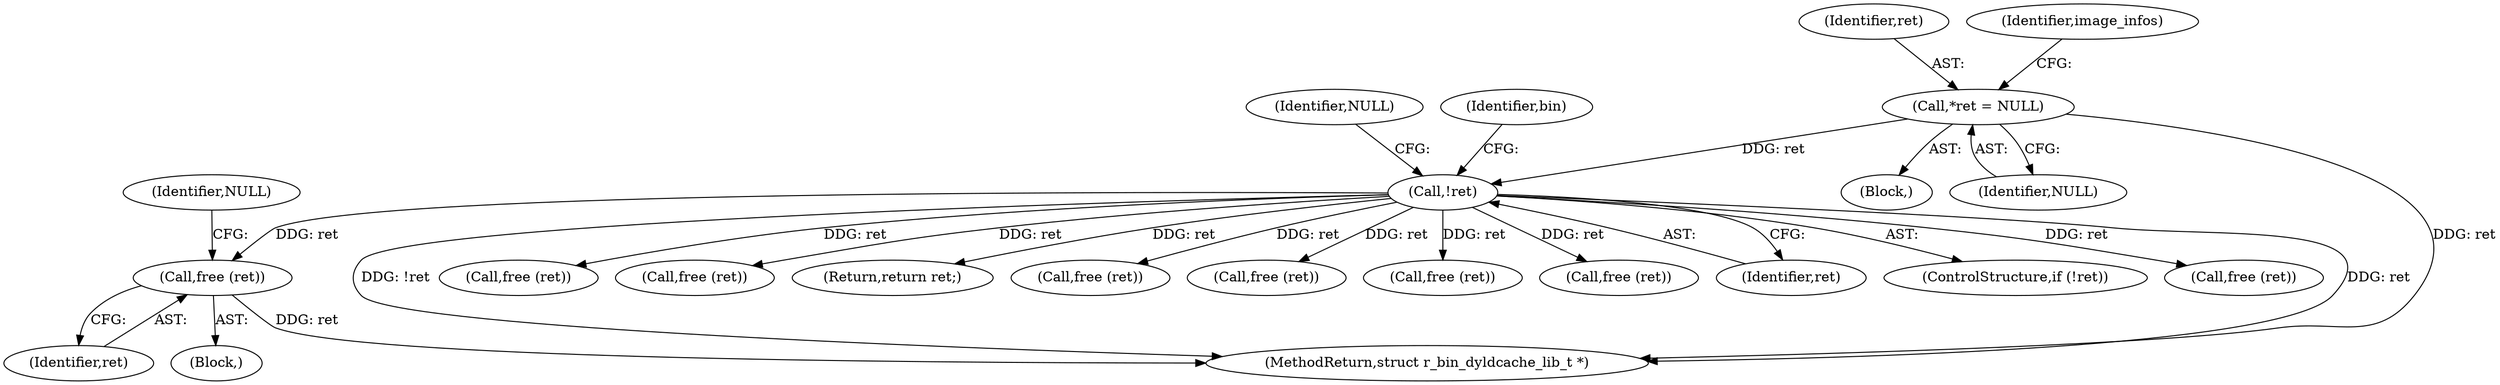 digraph "0_radare2_4e98402f09a0ef0bb8559a33a4c1988c54938eaf@API" {
"1000257" [label="(Call,free (ret))"];
"1000191" [label="(Call,!ret)"];
"1000123" [label="(Call,*ret = NULL)"];
"1000334" [label="(Call,free (ret))"];
"1000200" [label="(Identifier,bin)"];
"1000114" [label="(Block,)"];
"1000524" [label="(Call,free (ret))"];
"1000748" [label="(Return,return ret;)"];
"1000258" [label="(Identifier,ret)"];
"1000125" [label="(Identifier,NULL)"];
"1000256" [label="(Block,)"];
"1000303" [label="(Call,free (ret))"];
"1000260" [label="(Identifier,NULL)"];
"1000236" [label="(Call,free (ret))"];
"1000384" [label="(Call,free (ret))"];
"1000123" [label="(Call,*ret = NULL)"];
"1000124" [label="(Identifier,ret)"];
"1000209" [label="(Call,free (ret))"];
"1000128" [label="(Identifier,image_infos)"];
"1000750" [label="(MethodReturn,struct r_bin_dyldcache_lib_t *)"];
"1000192" [label="(Identifier,ret)"];
"1000191" [label="(Call,!ret)"];
"1000190" [label="(ControlStructure,if (!ret))"];
"1000257" [label="(Call,free (ret))"];
"1000396" [label="(Call,free (ret))"];
"1000195" [label="(Identifier,NULL)"];
"1000257" -> "1000256"  [label="AST: "];
"1000257" -> "1000258"  [label="CFG: "];
"1000258" -> "1000257"  [label="AST: "];
"1000260" -> "1000257"  [label="CFG: "];
"1000257" -> "1000750"  [label="DDG: ret"];
"1000191" -> "1000257"  [label="DDG: ret"];
"1000191" -> "1000190"  [label="AST: "];
"1000191" -> "1000192"  [label="CFG: "];
"1000192" -> "1000191"  [label="AST: "];
"1000195" -> "1000191"  [label="CFG: "];
"1000200" -> "1000191"  [label="CFG: "];
"1000191" -> "1000750"  [label="DDG: !ret"];
"1000191" -> "1000750"  [label="DDG: ret"];
"1000123" -> "1000191"  [label="DDG: ret"];
"1000191" -> "1000209"  [label="DDG: ret"];
"1000191" -> "1000236"  [label="DDG: ret"];
"1000191" -> "1000303"  [label="DDG: ret"];
"1000191" -> "1000334"  [label="DDG: ret"];
"1000191" -> "1000384"  [label="DDG: ret"];
"1000191" -> "1000396"  [label="DDG: ret"];
"1000191" -> "1000524"  [label="DDG: ret"];
"1000191" -> "1000748"  [label="DDG: ret"];
"1000123" -> "1000114"  [label="AST: "];
"1000123" -> "1000125"  [label="CFG: "];
"1000124" -> "1000123"  [label="AST: "];
"1000125" -> "1000123"  [label="AST: "];
"1000128" -> "1000123"  [label="CFG: "];
"1000123" -> "1000750"  [label="DDG: ret"];
}
